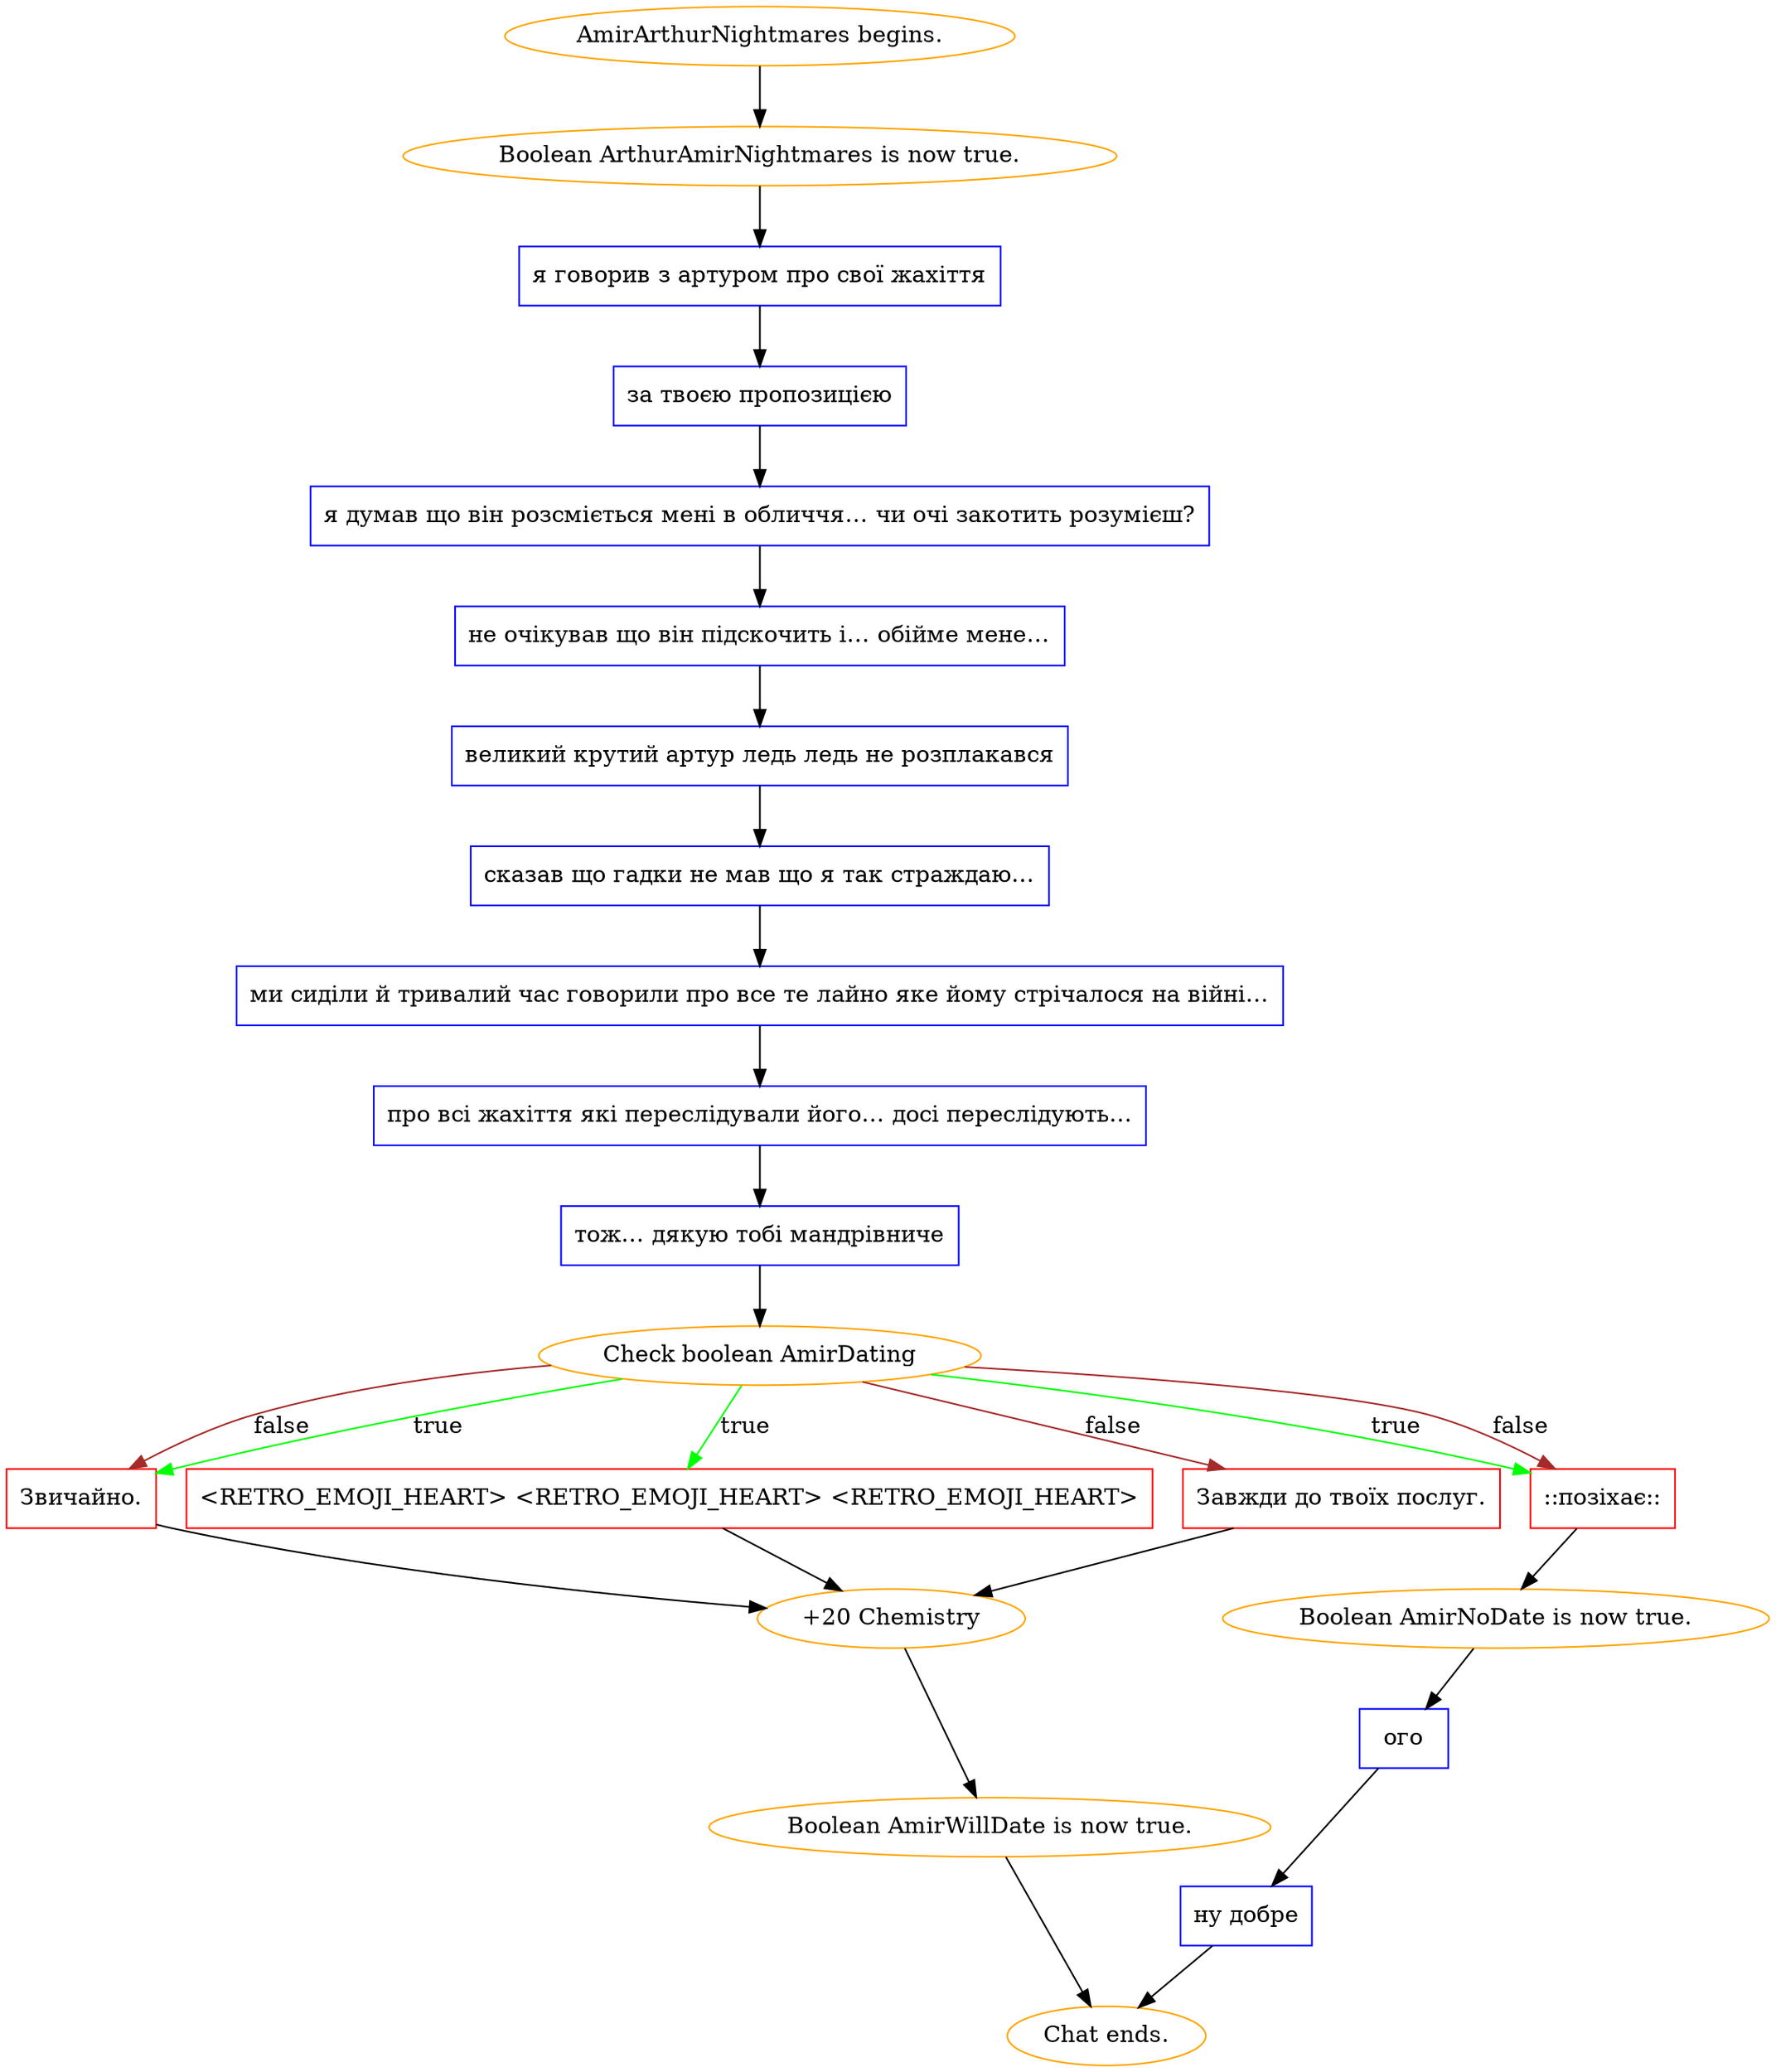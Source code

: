 digraph {
	"AmirArthurNightmares begins." [color=orange];
		"AmirArthurNightmares begins." -> j2896195847;
	j2896195847 [label="Boolean ArthurAmirNightmares is now true.",color=orange];
		j2896195847 -> j189712066;
	j189712066 [label="я говорив з артуром про свої жахіття",shape=box,color=blue];
		j189712066 -> j3009042364;
	j3009042364 [label="за твоєю пропозицією",shape=box,color=blue];
		j3009042364 -> j2461290251;
	j2461290251 [label="я думав що він розсміється мені в обличчя… чи очі закотить розумієш?",shape=box,color=blue];
		j2461290251 -> j2498792294;
	j2498792294 [label="не очікував що він підскочить і… обійме мене…",shape=box,color=blue];
		j2498792294 -> j1610461652;
	j1610461652 [label="великий крутий артур ледь ледь не розплакався",shape=box,color=blue];
		j1610461652 -> j1038418711;
	j1038418711 [label="сказав що гадки не мав що я так страждаю…",shape=box,color=blue];
		j1038418711 -> j2463435602;
	j2463435602 [label="ми сиділи й тривалий час говорили про все те лайно яке йому стрічалося на війні…",shape=box,color=blue];
		j2463435602 -> j1320698930;
	j1320698930 [label="про всі жахіття які переслідували його… досі переслідують…",shape=box,color=blue];
		j1320698930 -> j957250422;
	j957250422 [label="тож… дякую тобі мандрівниче",shape=box,color=blue];
		j957250422 -> j4217290168;
	j4217290168 [label="Check boolean AmirDating",color=orange];
		j4217290168 -> j2423123349 [label=true,color=green];
		j4217290168 -> j241440793 [label=true,color=green];
		j4217290168 -> j4226650658 [label=true,color=green];
		j4217290168 -> j241440793 [label=false,color=brown];
		j4217290168 -> j4226650658 [label=false,color=brown];
		j4217290168 -> j2889941925 [label=false,color=brown];
	j2423123349 [label="<RETRO_EMOJI_HEART> <RETRO_EMOJI_HEART> <RETRO_EMOJI_HEART>",shape=box,color=red];
		j2423123349 -> j2302460036;
	j241440793 [label="Звичайно.",shape=box,color=red];
		j241440793 -> j2302460036;
	j4226650658 [label="::позіхає::",shape=box,color=red];
		j4226650658 -> j2976699;
	j2889941925 [label="Завжди до твоїх послуг.",shape=box,color=red];
		j2889941925 -> j2302460036;
	j2302460036 [label="+20 Chemistry",color=orange];
		j2302460036 -> j661208215;
	j2976699 [label="Boolean AmirNoDate is now true.",color=orange];
		j2976699 -> j3658170591;
	j661208215 [label="Boolean AmirWillDate is now true.",color=orange];
		j661208215 -> "Chat ends.";
	j3658170591 [label="ого",shape=box,color=blue];
		j3658170591 -> j2907630845;
	"Chat ends." [color=orange];
	j2907630845 [label="ну добре",shape=box,color=blue];
		j2907630845 -> "Chat ends.";
}